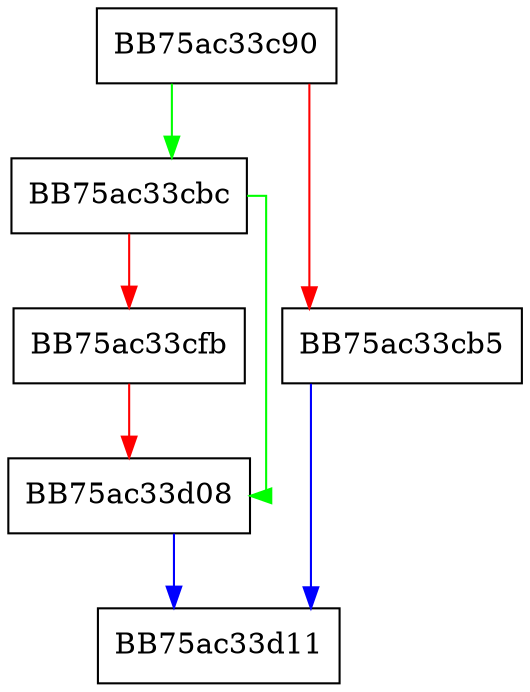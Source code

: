 digraph AttachAfterRemove {
  node [shape="box"];
  graph [splines=ortho];
  BB75ac33c90 -> BB75ac33cbc [color="green"];
  BB75ac33c90 -> BB75ac33cb5 [color="red"];
  BB75ac33cb5 -> BB75ac33d11 [color="blue"];
  BB75ac33cbc -> BB75ac33d08 [color="green"];
  BB75ac33cbc -> BB75ac33cfb [color="red"];
  BB75ac33cfb -> BB75ac33d08 [color="red"];
  BB75ac33d08 -> BB75ac33d11 [color="blue"];
}